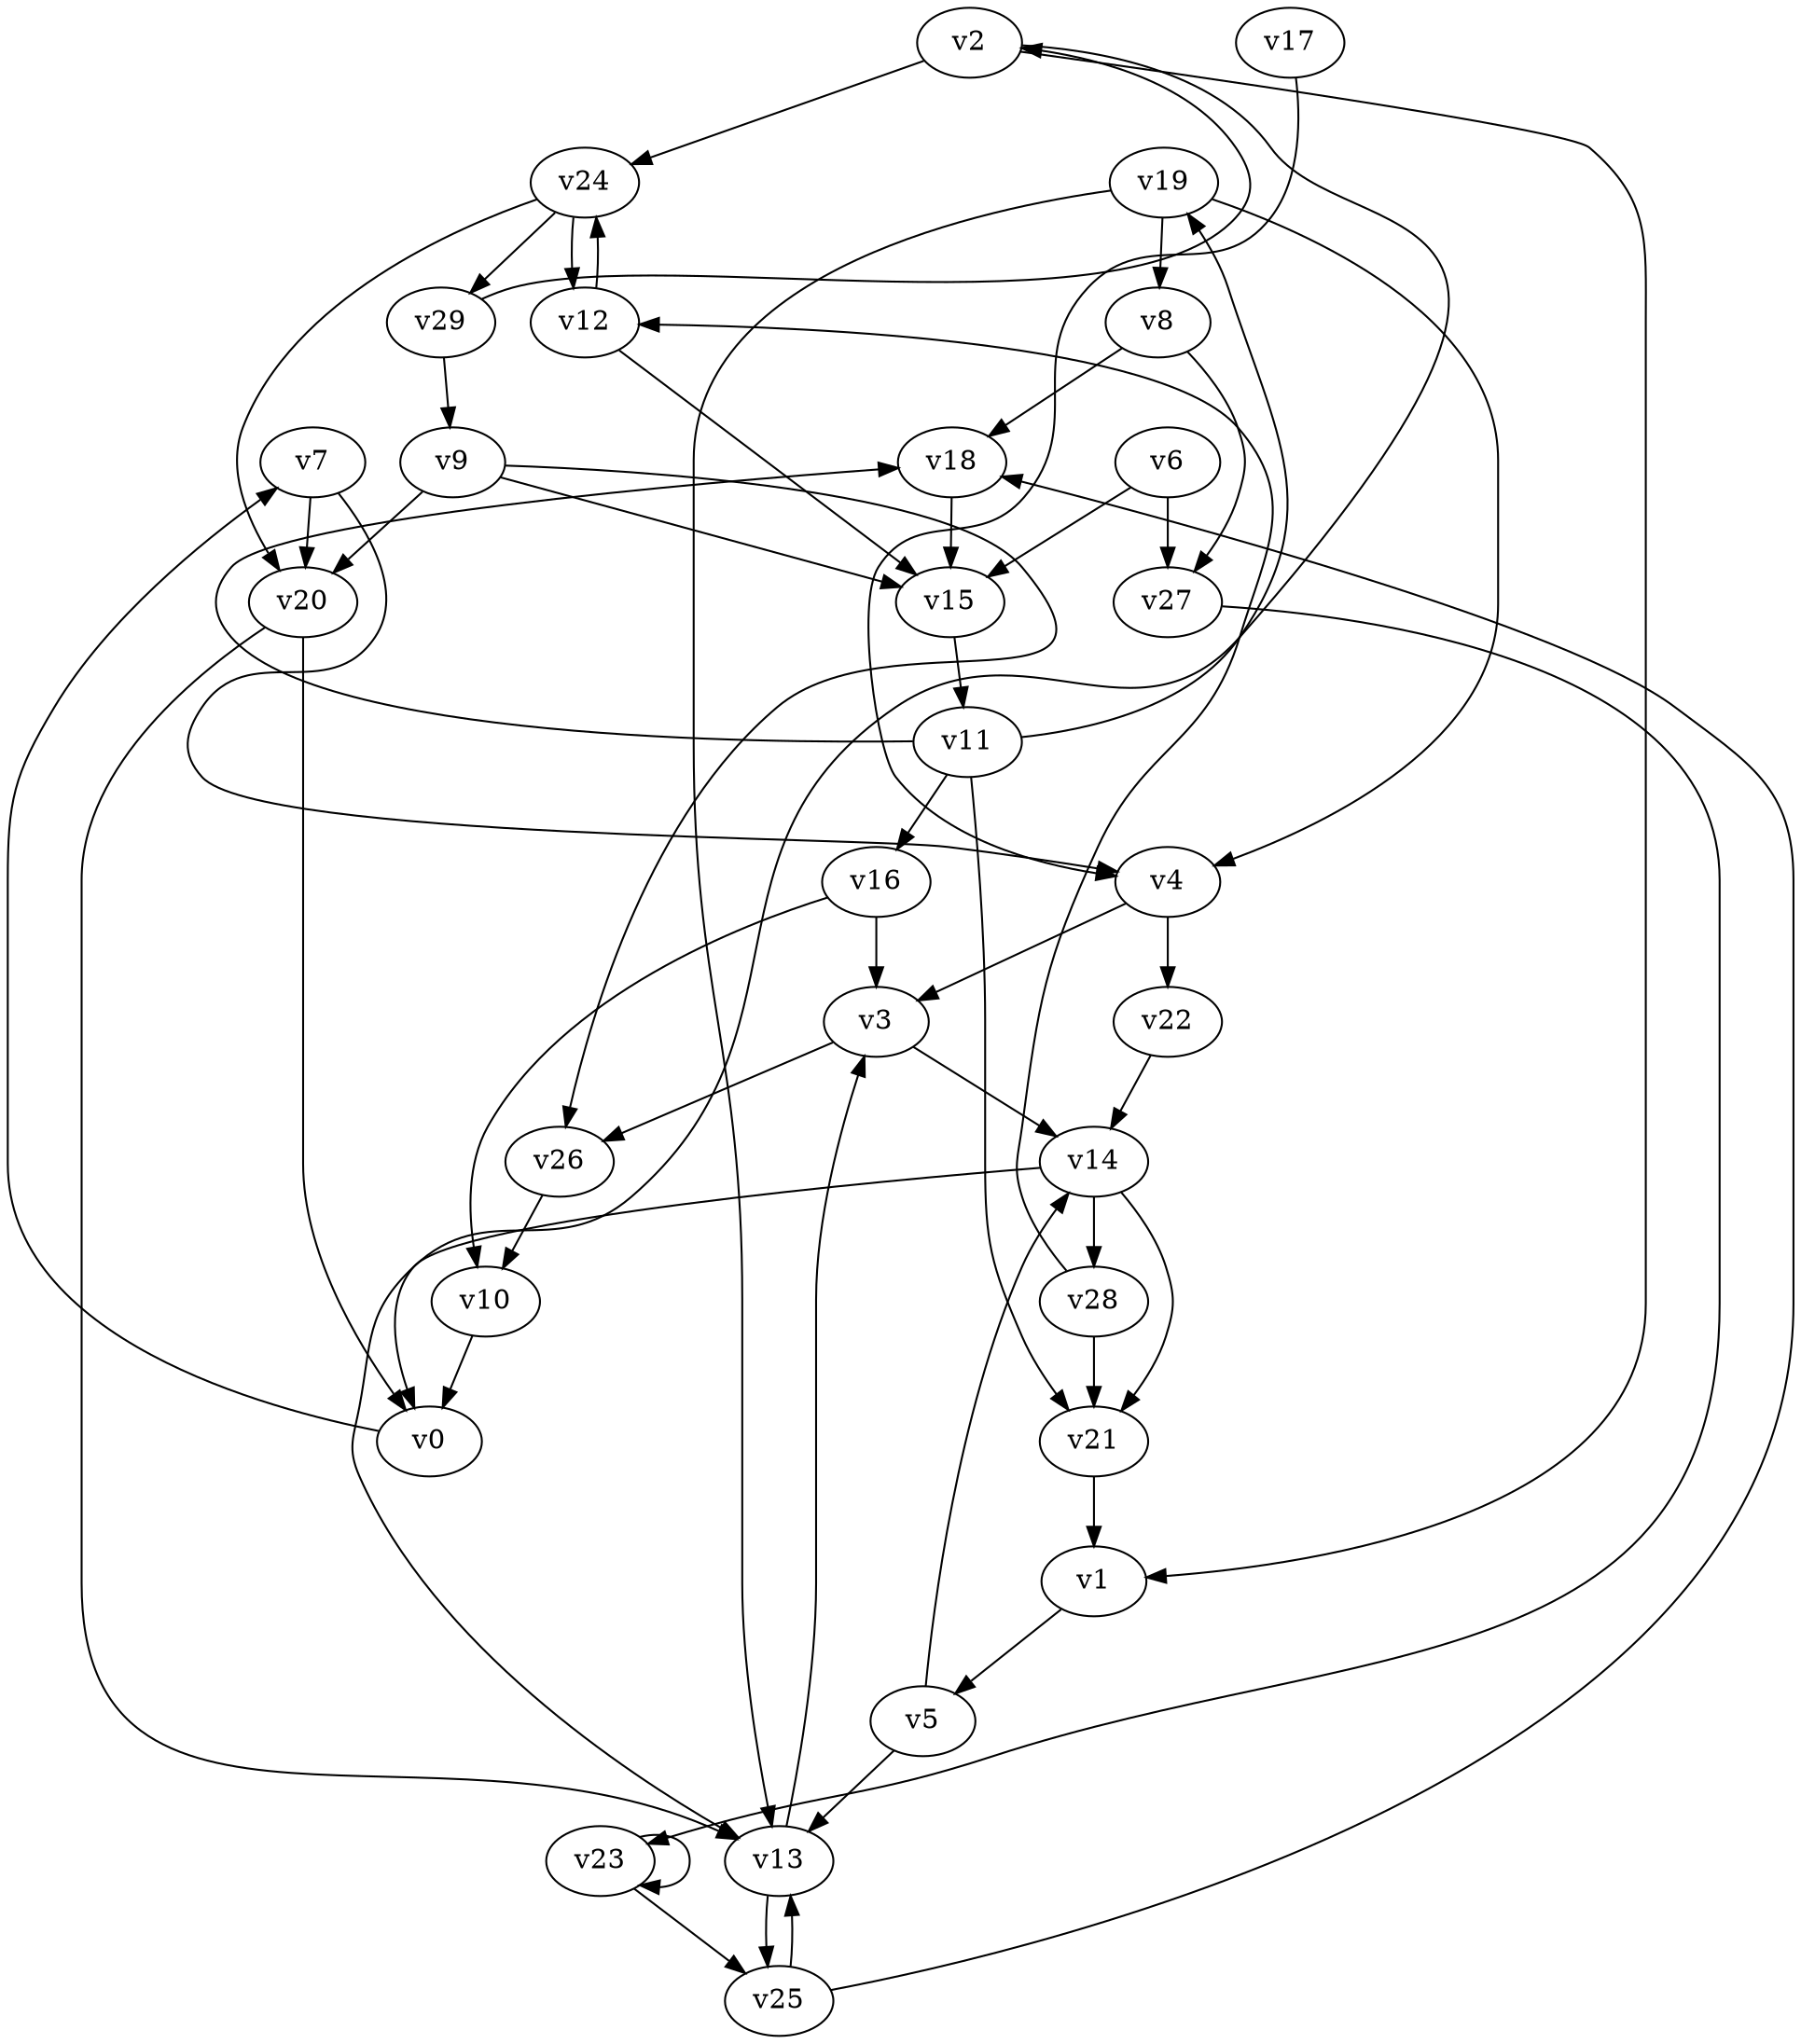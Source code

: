 // Benchmark game 41 - 30 vertices
// time_bound: 13
// targets: v15
digraph G {
    v0 [name="v0", player=1];
    v1 [name="v1", player=1];
    v2 [name="v2", player=0];
    v3 [name="v3", player=0];
    v4 [name="v4", player=1];
    v5 [name="v5", player=1];
    v6 [name="v6", player=0];
    v7 [name="v7", player=1];
    v8 [name="v8", player=0];
    v9 [name="v9", player=1];
    v10 [name="v10", player=0];
    v11 [name="v11", player=0];
    v12 [name="v12", player=1];
    v13 [name="v13", player=1];
    v14 [name="v14", player=1];
    v15 [name="v15", player=1, target=1];
    v16 [name="v16", player=1];
    v17 [name="v17", player=1];
    v18 [name="v18", player=1];
    v19 [name="v19", player=1];
    v20 [name="v20", player=1];
    v21 [name="v21", player=0];
    v22 [name="v22", player=1];
    v23 [name="v23", player=1];
    v24 [name="v24", player=0];
    v25 [name="v25", player=1];
    v26 [name="v26", player=0];
    v27 [name="v27", player=0];
    v28 [name="v28", player=0];
    v29 [name="v29", player=0];

    v0 -> v7 [constraint="t < 9"];
    v1 -> v5;
    v2 -> v13 [constraint="t < 5"];
    v3 -> v14;
    v4 -> v22;
    v5 -> v14;
    v6 -> v27;
    v7 -> v4 [constraint="t >= 2"];
    v8 -> v27 [constraint="t >= 5"];
    v9 -> v26 [constraint="t mod 3 == 2"];
    v10 -> v0;
    v11 -> v18 [constraint="t >= 2"];
    v12 -> v24;
    v13 -> v3;
    v14 -> v0 [constraint="t mod 2 == 1"];
    v15 -> v11;
    v16 -> v3;
    v17 -> v4 [constraint="t < 15"];
    v18 -> v15;
    v19 -> v8;
    v20 -> v0;
    v21 -> v1;
    v22 -> v14;
    v23 -> v23;
    v24 -> v29;
    v25 -> v18 [constraint="t >= 3"];
    v26 -> v10;
    v27 -> v23 [constraint="t mod 5 == 0"];
    v28 -> v12 [constraint="t >= 4"];
    v29 -> v2 [constraint="t >= 2"];
    v24 -> v12;
    v9 -> v20;
    v24 -> v20;
    v4 -> v3;
    v9 -> v15;
    v25 -> v13;
    v23 -> v25;
    v29 -> v9;
    v28 -> v21;
    v19 -> v4;
    v11 -> v21;
    v3 -> v26;
    v11 -> v16;
    v6 -> v15;
    v14 -> v28;
    v12 -> v15;
    v8 -> v18;
    v19 -> v13;
    v2 -> v24;
    v13 -> v25;
    v11 -> v19;
    v5 -> v13;
    v20 -> v13;
    v2 -> v1;
    v16 -> v10;
    v14 -> v21;
    v7 -> v20;
}
